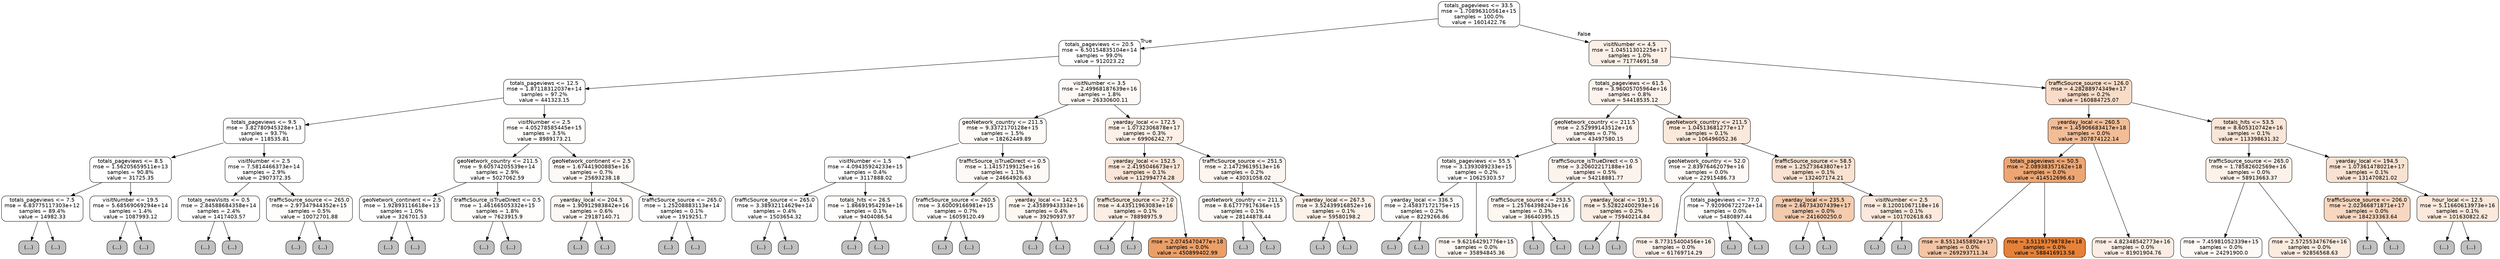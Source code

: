 digraph Tree {
node [shape=box, style="filled, rounded", color="black", fontname=helvetica] ;
graph [ranksep=equally, splines=polyline] ;
edge [fontname=helvetica] ;
0 [label="totals_pageviews <= 33.5\nmse = 1.70896310561e+15\nsamples = 100.0%\nvalue = 1601422.76", fillcolor="#e5813901"] ;
1 [label="totals_pageviews <= 20.5\nmse = 6.50154835104e+14\nsamples = 99.0%\nvalue = 912023.22", fillcolor="#e5813900"] ;
0 -> 1 [labeldistance=2.5, labelangle=45, headlabel="True"] ;
2 [label="totals_pageviews <= 12.5\nmse = 1.87118312037e+14\nsamples = 97.2%\nvalue = 441323.15", fillcolor="#e5813900"] ;
1 -> 2 ;
3 [label="totals_pageviews <= 9.5\nmse = 3.82780945328e+13\nsamples = 93.7%\nvalue = 118535.81", fillcolor="#e5813900"] ;
2 -> 3 ;
4 [label="totals_pageviews <= 8.5\nmse = 1.56205659511e+13\nsamples = 90.8%\nvalue = 31725.35", fillcolor="#e5813900"] ;
3 -> 4 ;
5 [label="totals_pageviews <= 7.5\nmse = 6.83775117303e+12\nsamples = 89.4%\nvalue = 14982.33", fillcolor="#e5813900"] ;
4 -> 5 ;
6 [label="(...)", fillcolor="#C0C0C0"] ;
5 -> 6 ;
117 [label="(...)", fillcolor="#C0C0C0"] ;
5 -> 117 ;
174 [label="visitNumber <= 19.5\nmse = 5.68569069294e+14\nsamples = 1.4%\nvalue = 1087993.12", fillcolor="#e5813900"] ;
4 -> 174 ;
175 [label="(...)", fillcolor="#C0C0C0"] ;
174 -> 175 ;
262 [label="(...)", fillcolor="#C0C0C0"] ;
174 -> 262 ;
263 [label="visitNumber <= 2.5\nmse = 7.5814466373e+14\nsamples = 2.9%\nvalue = 2907372.35", fillcolor="#e5813901"] ;
3 -> 263 ;
264 [label="totals_newVisits <= 0.5\nmse = 2.84588684358e+14\nsamples = 2.4%\nvalue = 1417403.57", fillcolor="#e5813901"] ;
263 -> 264 ;
265 [label="(...)", fillcolor="#C0C0C0"] ;
264 -> 265 ;
312 [label="(...)", fillcolor="#C0C0C0"] ;
264 -> 312 ;
445 [label="trafficSource_source <= 265.0\nmse = 2.97347944352e+15\nsamples = 0.5%\nvalue = 10072701.88", fillcolor="#e5813904"] ;
263 -> 445 ;
446 [label="(...)", fillcolor="#C0C0C0"] ;
445 -> 446 ;
479 [label="(...)", fillcolor="#C0C0C0"] ;
445 -> 479 ;
504 [label="visitNumber <= 2.5\nmse = 4.05278585445e+15\nsamples = 3.5%\nvalue = 8989173.21", fillcolor="#e5813904"] ;
2 -> 504 ;
505 [label="geoNetwork_country <= 211.5\nmse = 9.60574205539e+14\nsamples = 2.9%\nvalue = 5027062.59", fillcolor="#e5813902"] ;
504 -> 505 ;
506 [label="geoNetwork_continent <= 2.5\nmse = 1.92893116618e+13\nsamples = 1.0%\nvalue = 326701.53", fillcolor="#e5813900"] ;
505 -> 506 ;
507 [label="(...)", fillcolor="#C0C0C0"] ;
506 -> 507 ;
532 [label="(...)", fillcolor="#C0C0C0"] ;
506 -> 532 ;
573 [label="trafficSource_isTrueDirect <= 0.5\nmse = 1.46166505332e+15\nsamples = 1.8%\nvalue = 7623915.9", fillcolor="#e5813903"] ;
505 -> 573 ;
574 [label="(...)", fillcolor="#C0C0C0"] ;
573 -> 574 ;
749 [label="(...)", fillcolor="#C0C0C0"] ;
573 -> 749 ;
828 [label="geoNetwork_continent <= 2.5\nmse = 1.67441900885e+16\nsamples = 0.7%\nvalue = 25693238.18", fillcolor="#e581390b"] ;
504 -> 828 ;
829 [label="yearday_local <= 204.5\nmse = 1.90912983842e+16\nsamples = 0.6%\nvalue = 29187140.71", fillcolor="#e581390d"] ;
828 -> 829 ;
830 [label="(...)", fillcolor="#C0C0C0"] ;
829 -> 830 ;
867 [label="(...)", fillcolor="#C0C0C0"] ;
829 -> 867 ;
914 [label="trafficSource_source <= 265.0\nmse = 1.25208883113e+14\nsamples = 0.1%\nvalue = 1919251.7", fillcolor="#e5813901"] ;
828 -> 914 ;
915 [label="(...)", fillcolor="#C0C0C0"] ;
914 -> 915 ;
922 [label="(...)", fillcolor="#C0C0C0"] ;
914 -> 922 ;
923 [label="visitNumber <= 3.5\nmse = 2.49968187639e+16\nsamples = 1.8%\nvalue = 26330600.11", fillcolor="#e581390b"] ;
1 -> 923 ;
924 [label="geoNetwork_country <= 211.5\nmse = 9.3372170128e+15\nsamples = 1.5%\nvalue = 18262449.89", fillcolor="#e5813908"] ;
923 -> 924 ;
925 [label="visitNumber <= 1.5\nmse = 4.09435924233e+15\nsamples = 0.4%\nvalue = 3117888.02", fillcolor="#e5813901"] ;
924 -> 925 ;
926 [label="trafficSource_source <= 265.0\nmse = 3.38932114629e+14\nsamples = 0.4%\nvalue = 1503654.32", fillcolor="#e5813901"] ;
925 -> 926 ;
927 [label="(...)", fillcolor="#C0C0C0"] ;
926 -> 927 ;
952 [label="(...)", fillcolor="#C0C0C0"] ;
926 -> 952 ;
955 [label="totals_hits <= 26.5\nmse = 1.86691954293e+16\nsamples = 0.1%\nvalue = 9404086.54", fillcolor="#e5813904"] ;
925 -> 955 ;
956 [label="(...)", fillcolor="#C0C0C0"] ;
955 -> 956 ;
957 [label="(...)", fillcolor="#C0C0C0"] ;
955 -> 957 ;
966 [label="trafficSource_isTrueDirect <= 0.5\nmse = 1.14157199125e+16\nsamples = 1.1%\nvalue = 24664926.63", fillcolor="#e581390b"] ;
924 -> 966 ;
967 [label="trafficSource_source <= 260.5\nmse = 3.60009166981e+15\nsamples = 0.7%\nvalue = 16059120.49", fillcolor="#e5813907"] ;
966 -> 967 ;
968 [label="(...)", fillcolor="#C0C0C0"] ;
967 -> 968 ;
1029 [label="(...)", fillcolor="#C0C0C0"] ;
967 -> 1029 ;
1062 [label="yearday_local <= 142.5\nmse = 2.43589943333e+16\nsamples = 0.4%\nvalue = 39290937.97", fillcolor="#e5813911"] ;
966 -> 1062 ;
1063 [label="(...)", fillcolor="#C0C0C0"] ;
1062 -> 1063 ;
1078 [label="(...)", fillcolor="#C0C0C0"] ;
1062 -> 1078 ;
1119 [label="yearday_local <= 172.5\nmse = 1.0732306878e+17\nsamples = 0.3%\nvalue = 69906242.77", fillcolor="#e581391e"] ;
923 -> 1119 ;
1120 [label="yearday_local <= 152.5\nmse = 2.4195046673e+17\nsamples = 0.1%\nvalue = 112994774.28", fillcolor="#e5813931"] ;
1119 -> 1120 ;
1121 [label="trafficSource_source <= 27.0\nmse = 4.43511963083e+16\nsamples = 0.1%\nvalue = 78898975.9", fillcolor="#e5813922"] ;
1120 -> 1121 ;
1122 [label="(...)", fillcolor="#C0C0C0"] ;
1121 -> 1122 ;
1123 [label="(...)", fillcolor="#C0C0C0"] ;
1121 -> 1123 ;
1134 [label="mse = 2.0745470477e+18\nsamples = 0.0%\nvalue = 450899402.99", fillcolor="#e58139c3"] ;
1120 -> 1134 ;
1135 [label="trafficSource_source <= 251.5\nmse = 2.14729619513e+16\nsamples = 0.2%\nvalue = 43031058.02", fillcolor="#e5813913"] ;
1119 -> 1135 ;
1136 [label="geoNetwork_country <= 211.5\nmse = 8.61777917636e+15\nsamples = 0.1%\nvalue = 28144878.44", fillcolor="#e581390c"] ;
1135 -> 1136 ;
1137 [label="(...)", fillcolor="#C0C0C0"] ;
1136 -> 1137 ;
1138 [label="(...)", fillcolor="#C0C0C0"] ;
1136 -> 1138 ;
1147 [label="yearday_local <= 267.5\nmse = 3.52439916852e+16\nsamples = 0.1%\nvalue = 59580198.2", fillcolor="#e581391a"] ;
1135 -> 1147 ;
1148 [label="(...)", fillcolor="#C0C0C0"] ;
1147 -> 1148 ;
1153 [label="(...)", fillcolor="#C0C0C0"] ;
1147 -> 1153 ;
1158 [label="visitNumber <= 4.5\nmse = 1.04511301225e+17\nsamples = 1.0%\nvalue = 71774691.58", fillcolor="#e581391f"] ;
0 -> 1158 [labeldistance=2.5, labelangle=-45, headlabel="False"] ;
1159 [label="totals_pageviews <= 61.5\nmse = 3.96005705964e+16\nsamples = 0.8%\nvalue = 54418535.12", fillcolor="#e5813918"] ;
1158 -> 1159 ;
1160 [label="geoNetwork_country <= 211.5\nmse = 2.52999143512e+16\nsamples = 0.7%\nvalue = 43497580.15", fillcolor="#e5813913"] ;
1159 -> 1160 ;
1161 [label="totals_pageviews <= 55.5\nmse = 3.1393089233e+15\nsamples = 0.2%\nvalue = 10625303.57", fillcolor="#e5813905"] ;
1160 -> 1161 ;
1162 [label="yearday_local <= 336.5\nmse = 2.45837172175e+15\nsamples = 0.2%\nvalue = 8229266.86", fillcolor="#e5813904"] ;
1161 -> 1162 ;
1163 [label="(...)", fillcolor="#C0C0C0"] ;
1162 -> 1163 ;
1180 [label="(...)", fillcolor="#C0C0C0"] ;
1162 -> 1180 ;
1181 [label="mse = 9.62164291776e+15\nsamples = 0.0%\nvalue = 35894845.36", fillcolor="#e5813910"] ;
1161 -> 1181 ;
1182 [label="trafficSource_isTrueDirect <= 0.5\nmse = 3.20602217188e+16\nsamples = 0.5%\nvalue = 54218881.77", fillcolor="#e5813917"] ;
1160 -> 1182 ;
1183 [label="trafficSource_source <= 253.5\nmse = 1.25764398243e+16\nsamples = 0.3%\nvalue = 36640395.15", fillcolor="#e5813910"] ;
1182 -> 1183 ;
1184 [label="(...)", fillcolor="#C0C0C0"] ;
1183 -> 1184 ;
1205 [label="(...)", fillcolor="#C0C0C0"] ;
1183 -> 1205 ;
1220 [label="yearday_local <= 191.5\nmse = 5.52822400293e+16\nsamples = 0.2%\nvalue = 75940214.84", fillcolor="#e5813921"] ;
1182 -> 1220 ;
1221 [label="(...)", fillcolor="#C0C0C0"] ;
1220 -> 1221 ;
1230 [label="(...)", fillcolor="#C0C0C0"] ;
1220 -> 1230 ;
1253 [label="geoNetwork_country <= 211.5\nmse = 1.04513681277e+17\nsamples = 0.1%\nvalue = 106496052.36", fillcolor="#e581392e"] ;
1159 -> 1253 ;
1254 [label="geoNetwork_country <= 52.0\nmse = 2.83976462079e+16\nsamples = 0.0%\nvalue = 22915486.73", fillcolor="#e581390a"] ;
1253 -> 1254 ;
1255 [label="mse = 8.77315400456e+16\nsamples = 0.0%\nvalue = 61769714.29", fillcolor="#e581391b"] ;
1254 -> 1255 ;
1256 [label="totals_pageviews <= 77.0\nmse = 7.92090672272e+14\nsamples = 0.0%\nvalue = 5480897.44", fillcolor="#e5813902"] ;
1254 -> 1256 ;
1257 [label="(...)", fillcolor="#C0C0C0"] ;
1256 -> 1257 ;
1258 [label="(...)", fillcolor="#C0C0C0"] ;
1256 -> 1258 ;
1259 [label="trafficSource_source <= 58.5\nmse = 1.25273643807e+17\nsamples = 0.1%\nvalue = 132407174.21", fillcolor="#e5813939"] ;
1253 -> 1259 ;
1260 [label="yearday_local <= 235.5\nmse = 2.66734307439e+17\nsamples = 0.0%\nvalue = 241600250.0", fillcolor="#e5813969"] ;
1259 -> 1260 ;
1261 [label="(...)", fillcolor="#C0C0C0"] ;
1260 -> 1261 ;
1262 [label="(...)", fillcolor="#C0C0C0"] ;
1260 -> 1262 ;
1263 [label="visitNumber <= 2.5\nmse = 8.12001067118e+16\nsamples = 0.1%\nvalue = 101702618.63", fillcolor="#e581392c"] ;
1259 -> 1263 ;
1264 [label="(...)", fillcolor="#C0C0C0"] ;
1263 -> 1264 ;
1273 [label="(...)", fillcolor="#C0C0C0"] ;
1263 -> 1273 ;
1274 [label="trafficSource_source <= 126.0\nmse = 4.28288974349e+17\nsamples = 0.2%\nvalue = 160884725.07", fillcolor="#e5813946"] ;
1158 -> 1274 ;
1275 [label="yearday_local <= 260.5\nmse = 1.45906683417e+18\nsamples = 0.0%\nvalue = 307874122.14", fillcolor="#e5813985"] ;
1274 -> 1275 ;
1276 [label="totals_pageviews <= 50.5\nmse = 2.08938357162e+18\nsamples = 0.0%\nvalue = 414512696.63", fillcolor="#e58139b4"] ;
1275 -> 1276 ;
1277 [label="mse = 8.5513455892e+17\nsamples = 0.0%\nvalue = 269293711.34", fillcolor="#e5813975"] ;
1276 -> 1277 ;
1278 [label="mse = 3.51193798783e+18\nsamples = 0.0%\nvalue = 588416913.58", fillcolor="#e58139ff"] ;
1276 -> 1278 ;
1279 [label="mse = 4.82348542773e+16\nsamples = 0.0%\nvalue = 81901904.76", fillcolor="#e5813923"] ;
1275 -> 1279 ;
1280 [label="totals_hits <= 53.5\nmse = 8.605310742e+16\nsamples = 0.1%\nvalue = 113398631.32", fillcolor="#e5813931"] ;
1274 -> 1280 ;
1281 [label="trafficSource_source <= 265.0\nmse = 1.78582602569e+16\nsamples = 0.0%\nvalue = 58913663.37", fillcolor="#e581391a"] ;
1280 -> 1281 ;
1282 [label="mse = 7.45981052339e+15\nsamples = 0.0%\nvalue = 24291900.0", fillcolor="#e581390b"] ;
1281 -> 1282 ;
1283 [label="mse = 2.57255347676e+16\nsamples = 0.0%\nvalue = 92856568.63", fillcolor="#e5813928"] ;
1281 -> 1283 ;
1284 [label="yearday_local <= 194.5\nmse = 1.07361478021e+17\nsamples = 0.1%\nvalue = 131470821.02", fillcolor="#e5813939"] ;
1280 -> 1284 ;
1285 [label="trafficSource_source <= 206.0\nmse = 2.02366871871e+17\nsamples = 0.0%\nvalue = 184233363.64", fillcolor="#e5813950"] ;
1284 -> 1285 ;
1286 [label="(...)", fillcolor="#C0C0C0"] ;
1285 -> 1286 ;
1287 [label="(...)", fillcolor="#C0C0C0"] ;
1285 -> 1287 ;
1288 [label="hour_local <= 12.5\nmse = 5.11660613973e+16\nsamples = 0.1%\nvalue = 101630822.62", fillcolor="#e581392c"] ;
1284 -> 1288 ;
1289 [label="(...)", fillcolor="#C0C0C0"] ;
1288 -> 1289 ;
1290 [label="(...)", fillcolor="#C0C0C0"] ;
1288 -> 1290 ;
{rank=same ; 0} ;
{rank=same ; 1; 1158} ;
{rank=same ; 2; 923; 1159; 1274} ;
{rank=same ; 3; 504; 924; 1119; 1160; 1253; 1275; 1280} ;
{rank=same ; 4; 263; 505; 828; 925; 966; 1120; 1135; 1161; 1182; 1254; 1259; 1276; 1281; 1284} ;
{rank=same ; 5; 174; 264; 445; 506; 573; 829; 914; 926; 955; 967; 1062; 1121; 1136; 1147; 1162; 1183; 1220; 1256; 1260; 1263; 1285; 1288} ;
{rank=same ; 6; 117; 175; 262; 265; 312; 446; 479; 507; 532; 574; 749; 830; 867; 915; 922; 927; 952; 956; 957; 968; 1029; 1063; 1078; 1122; 1123; 1134; 1137; 1138; 1148; 1153; 1163; 1180; 1181; 1184; 1205; 1221; 1230; 1255; 1257; 1258; 1261; 1262; 1264; 1273; 1277; 1278; 1279; 1282; 1283; 1286; 1287; 1289; 1290} ;
}